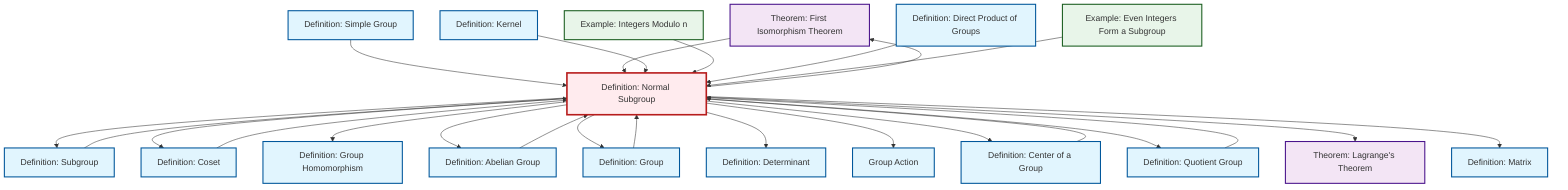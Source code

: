 graph TD
    classDef definition fill:#e1f5fe,stroke:#01579b,stroke-width:2px
    classDef theorem fill:#f3e5f5,stroke:#4a148c,stroke-width:2px
    classDef axiom fill:#fff3e0,stroke:#e65100,stroke-width:2px
    classDef example fill:#e8f5e9,stroke:#1b5e20,stroke-width:2px
    classDef current fill:#ffebee,stroke:#b71c1c,stroke-width:3px
    thm-first-isomorphism["Theorem: First Isomorphism Theorem"]:::theorem
    def-quotient-group["Definition: Quotient Group"]:::definition
    def-center-of-group["Definition: Center of a Group"]:::definition
    def-coset["Definition: Coset"]:::definition
    def-abelian-group["Definition: Abelian Group"]:::definition
    def-homomorphism["Definition: Group Homomorphism"]:::definition
    def-normal-subgroup["Definition: Normal Subgroup"]:::definition
    def-group-action["Group Action"]:::definition
    def-direct-product["Definition: Direct Product of Groups"]:::definition
    def-group["Definition: Group"]:::definition
    def-simple-group["Definition: Simple Group"]:::definition
    thm-lagrange["Theorem: Lagrange's Theorem"]:::theorem
    def-determinant["Definition: Determinant"]:::definition
    def-kernel["Definition: Kernel"]:::definition
    ex-even-integers-subgroup["Example: Even Integers Form a Subgroup"]:::example
    ex-quotient-integers-mod-n["Example: Integers Modulo n"]:::example
    def-matrix["Definition: Matrix"]:::definition
    def-subgroup["Definition: Subgroup"]:::definition
    def-normal-subgroup --> def-subgroup
    def-normal-subgroup --> thm-first-isomorphism
    def-center-of-group --> def-normal-subgroup
    def-abelian-group --> def-normal-subgroup
    def-normal-subgroup --> def-coset
    def-simple-group --> def-normal-subgroup
    def-normal-subgroup --> def-homomorphism
    def-normal-subgroup --> def-abelian-group
    thm-first-isomorphism --> def-normal-subgroup
    def-quotient-group --> def-normal-subgroup
    def-kernel --> def-normal-subgroup
    def-group --> def-normal-subgroup
    ex-quotient-integers-mod-n --> def-normal-subgroup
    def-normal-subgroup --> def-group
    def-subgroup --> def-normal-subgroup
    def-coset --> def-normal-subgroup
    def-normal-subgroup --> def-determinant
    def-direct-product --> def-normal-subgroup
    def-normal-subgroup --> def-group-action
    ex-even-integers-subgroup --> def-normal-subgroup
    def-normal-subgroup --> def-center-of-group
    def-normal-subgroup --> def-quotient-group
    def-normal-subgroup --> thm-lagrange
    def-normal-subgroup --> def-matrix
    class def-normal-subgroup current